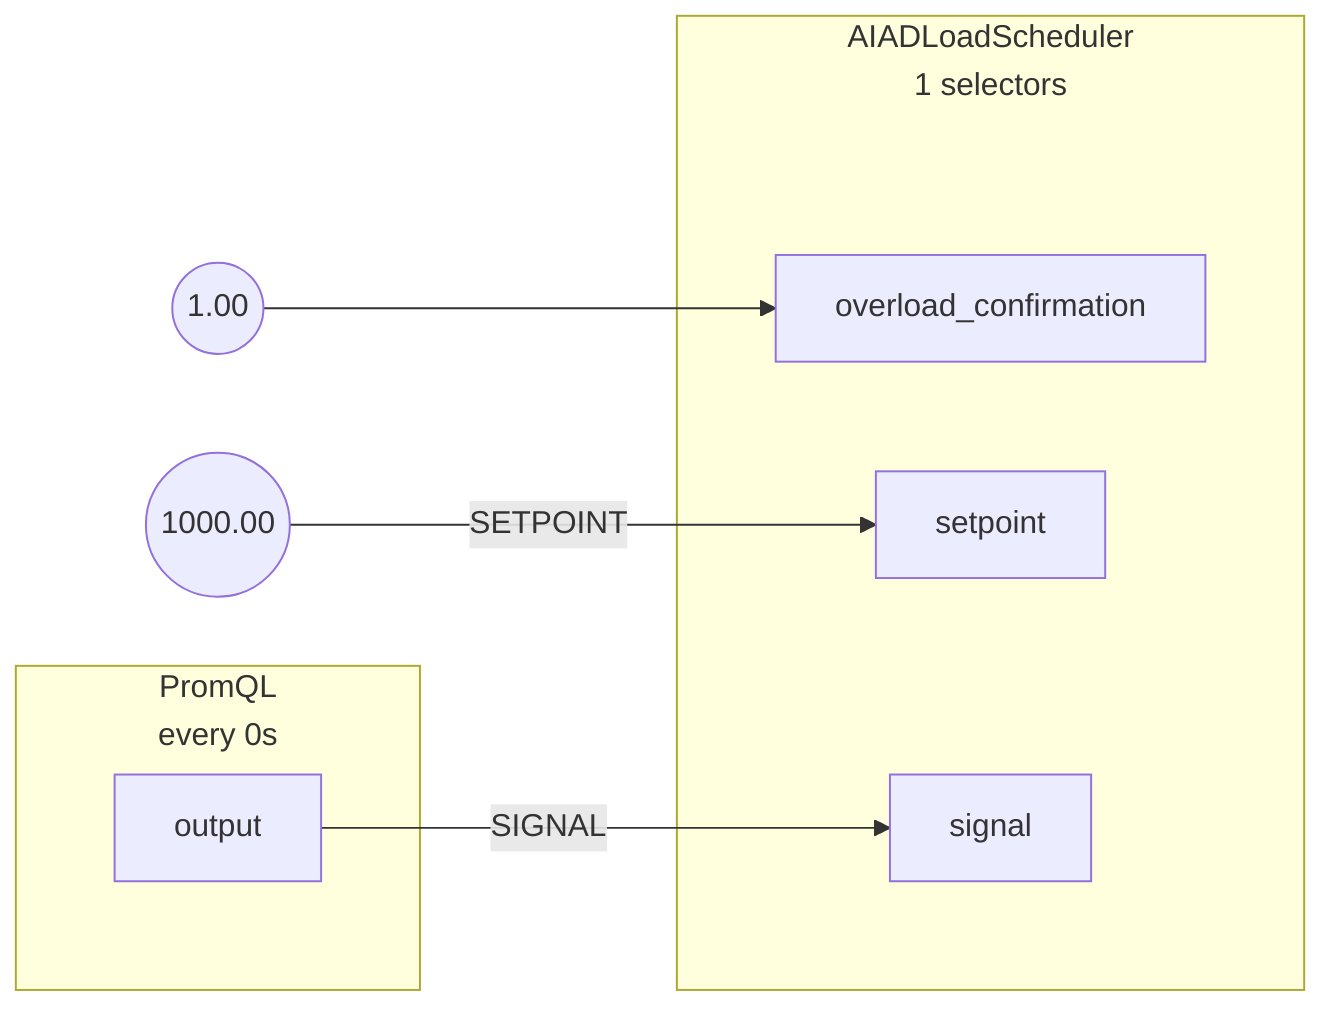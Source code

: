 flowchart LR
subgraph root.0[<center>AIADLoadScheduler<br/>1 selectors</center>]
subgraph root.0_inports[ ]
style root.0_inports fill:none,stroke:none
root.0overload_confirmation[overload_confirmation]
root.0setpoint[setpoint]
root.0signal[signal]
end
subgraph root.0_outports[ ]
style root.0_outports fill:none,stroke:none
end
end
root.0_overload_confirmation_FakeConstantout((1.00))
subgraph root.1[<center>PromQL<br/>every 0s</center>]
subgraph root.1_outports[ ]
style root.1_outports fill:none,stroke:none
root.1output[output]
end
end
root.2output((1000.00))
root.0_overload_confirmation_FakeConstantout --> root.0overload_confirmation
root.1output --> |SIGNAL| root.0signal
root.2output --> |SETPOINT| root.0setpoint